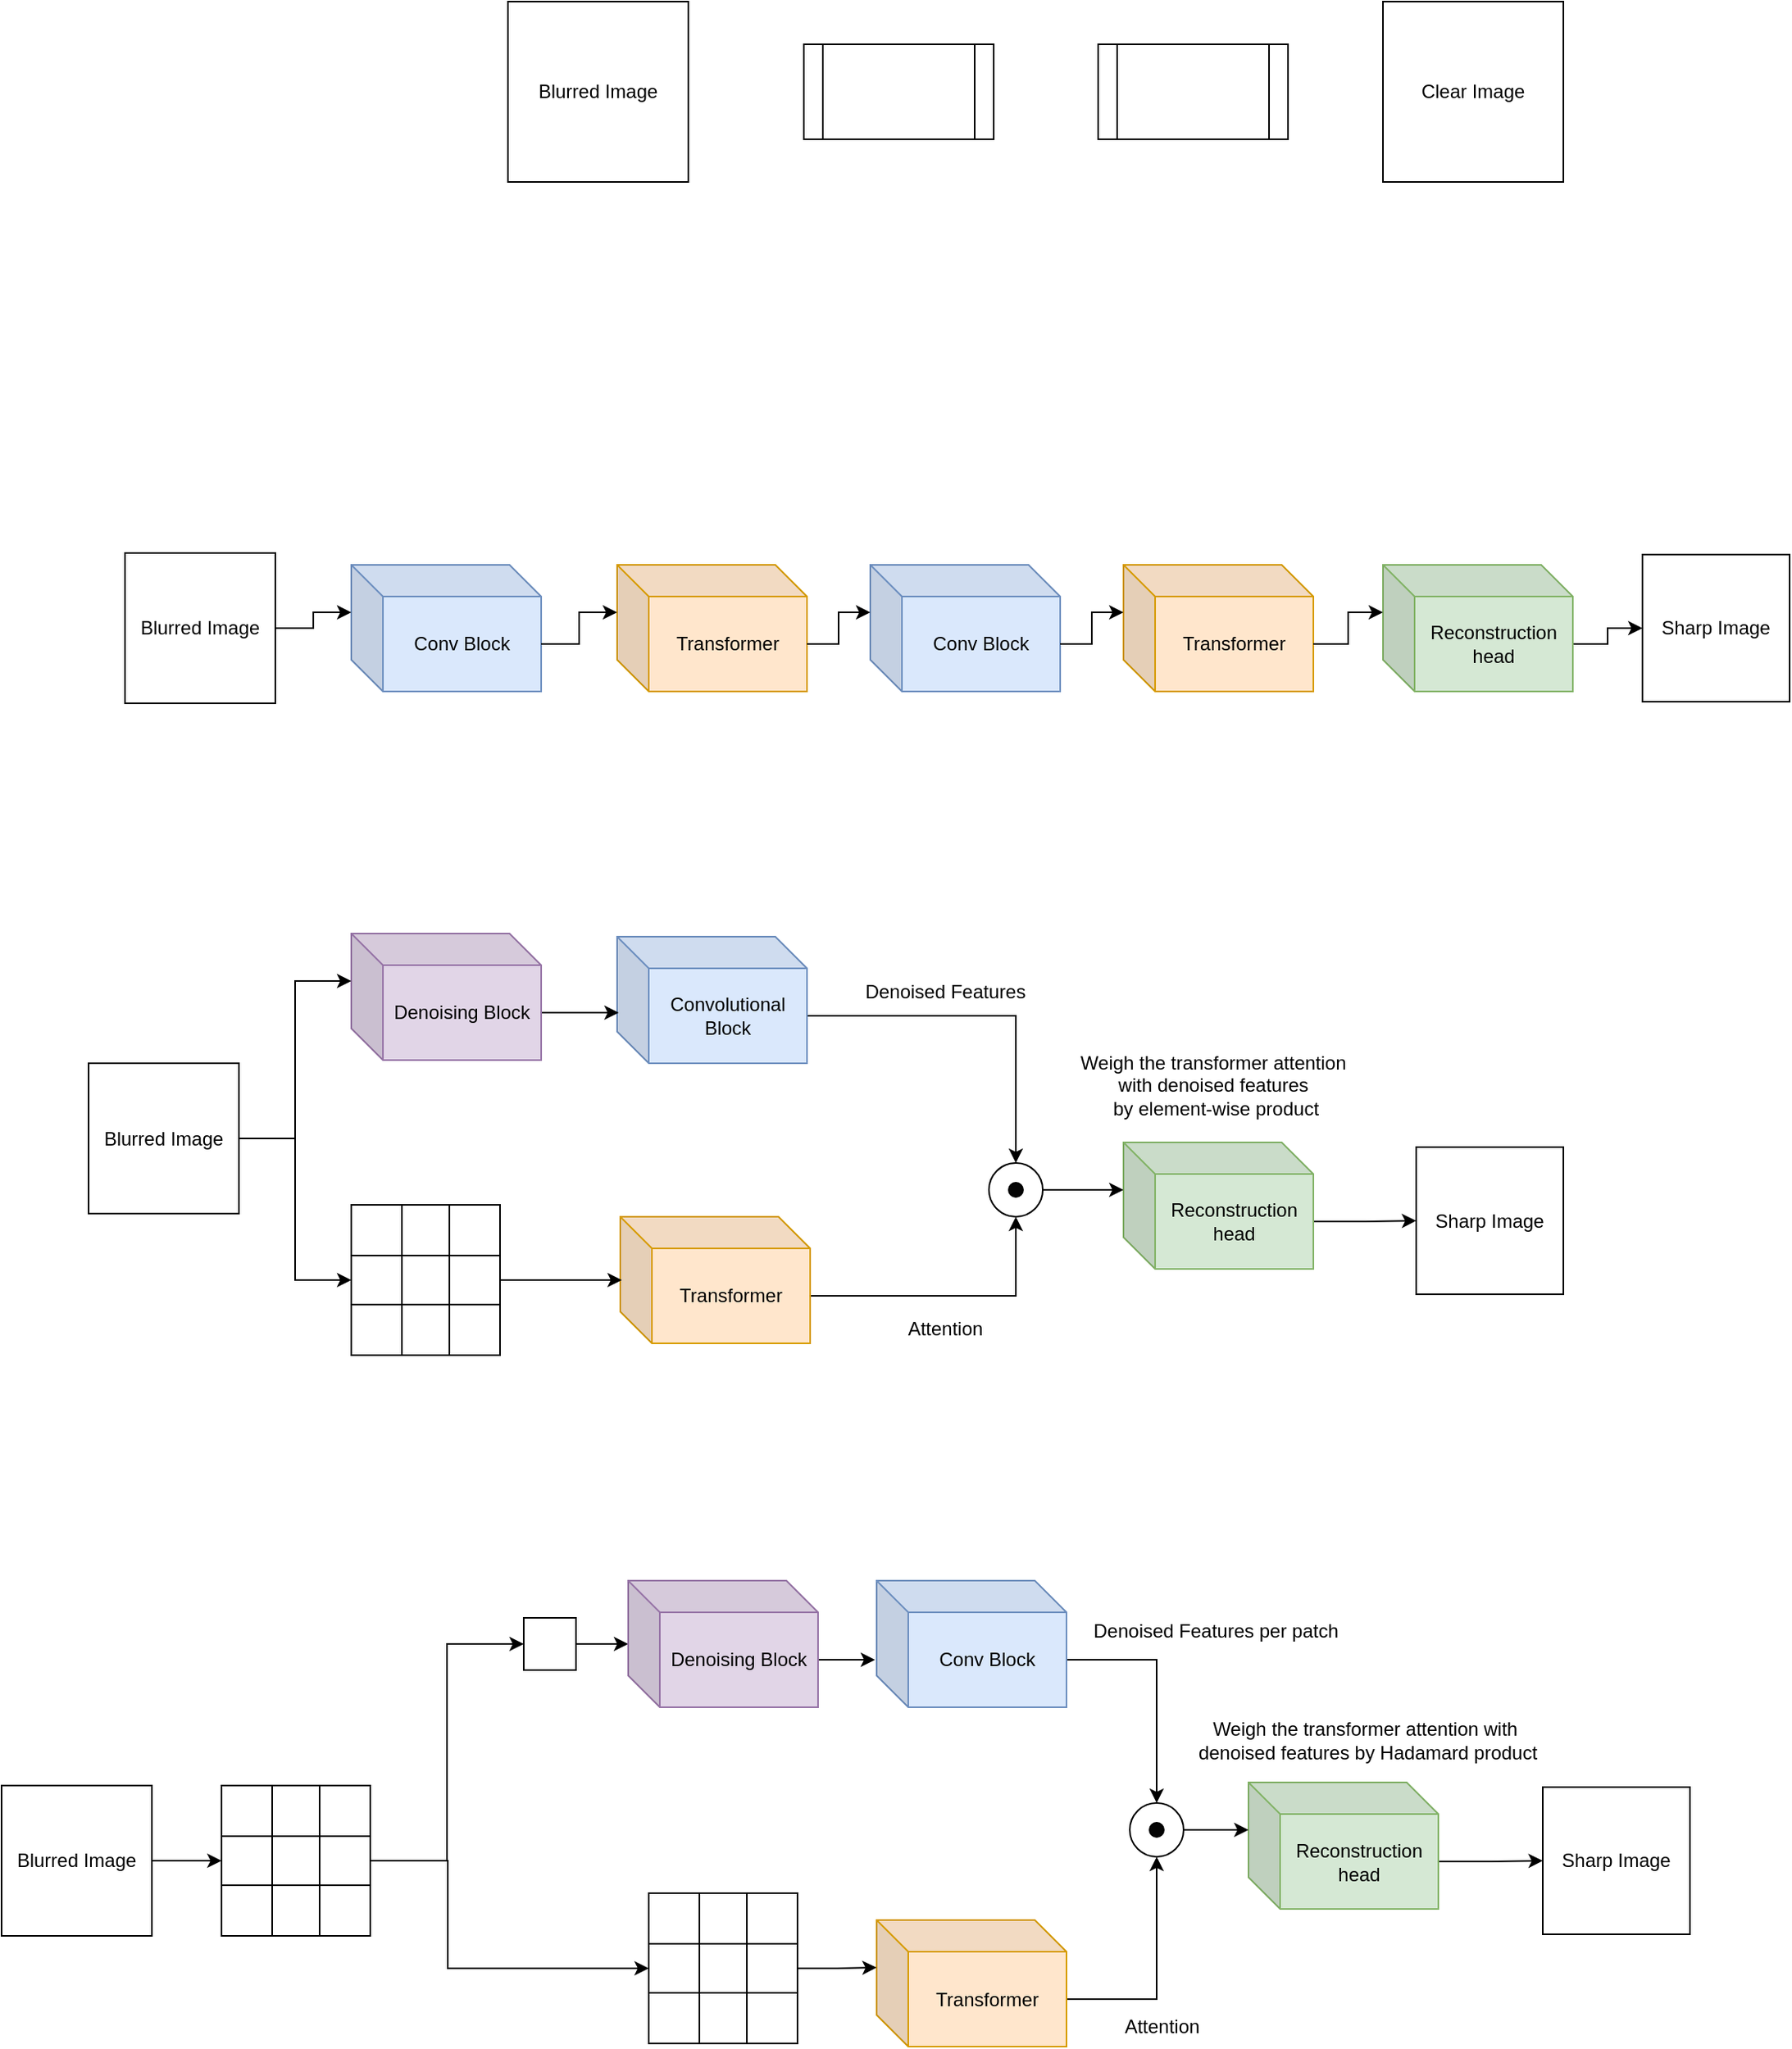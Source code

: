 <mxfile version="27.1.5">
  <diagram id="SKTGASX-p0xNfGmKyVD3" name="Page-1">
    <mxGraphModel dx="1325" dy="995" grid="0" gridSize="10" guides="1" tooltips="1" connect="1" arrows="1" fold="1" page="0" pageScale="1" pageWidth="850" pageHeight="1100" math="0" shadow="0">
      <root>
        <mxCell id="0" />
        <mxCell id="1" parent="0" />
        <mxCell id="C9Wv9Lj0bWjbhupYK3pP-5" value="Blurred Image" style="whiteSpace=wrap;html=1;aspect=fixed;" parent="1" vertex="1">
          <mxGeometry x="-79" y="-22" width="114" height="114" as="geometry" />
        </mxCell>
        <mxCell id="C9Wv9Lj0bWjbhupYK3pP-6" value="" style="shape=process;whiteSpace=wrap;html=1;backgroundOutline=1;" parent="1" vertex="1">
          <mxGeometry x="108" y="5" width="120" height="60" as="geometry" />
        </mxCell>
        <mxCell id="C9Wv9Lj0bWjbhupYK3pP-7" value="" style="shape=process;whiteSpace=wrap;html=1;backgroundOutline=1;" parent="1" vertex="1">
          <mxGeometry x="294" y="5" width="120" height="60" as="geometry" />
        </mxCell>
        <mxCell id="C9Wv9Lj0bWjbhupYK3pP-8" value="Clear Image" style="whiteSpace=wrap;html=1;aspect=fixed;" parent="1" vertex="1">
          <mxGeometry x="474" y="-22" width="114" height="114" as="geometry" />
        </mxCell>
        <mxCell id="aBTPEDjNtRDkKG18MV5n-5" value="Blurred Image" style="whiteSpace=wrap;html=1;aspect=fixed;" vertex="1" parent="1">
          <mxGeometry x="-321" y="326.5" width="95" height="95" as="geometry" />
        </mxCell>
        <mxCell id="aBTPEDjNtRDkKG18MV5n-6" value="Conv Block" style="shape=cube;whiteSpace=wrap;html=1;boundedLbl=1;backgroundOutline=1;darkOpacity=0.05;darkOpacity2=0.1;fillColor=#dae8fc;strokeColor=#6c8ebf;" vertex="1" parent="1">
          <mxGeometry x="-178" y="334" width="120" height="80" as="geometry" />
        </mxCell>
        <mxCell id="aBTPEDjNtRDkKG18MV5n-7" style="edgeStyle=orthogonalEdgeStyle;rounded=0;orthogonalLoop=1;jettySize=auto;html=1;exitX=1;exitY=0.5;exitDx=0;exitDy=0;entryX=0;entryY=0;entryDx=0;entryDy=30;entryPerimeter=0;" edge="1" parent="1" source="aBTPEDjNtRDkKG18MV5n-5" target="aBTPEDjNtRDkKG18MV5n-6">
          <mxGeometry relative="1" as="geometry" />
        </mxCell>
        <mxCell id="aBTPEDjNtRDkKG18MV5n-9" value="Transformer" style="shape=cube;whiteSpace=wrap;html=1;boundedLbl=1;backgroundOutline=1;darkOpacity=0.05;darkOpacity2=0.1;fillColor=#ffe6cc;strokeColor=#d79b00;" vertex="1" parent="1">
          <mxGeometry x="-10" y="334" width="120" height="80" as="geometry" />
        </mxCell>
        <mxCell id="aBTPEDjNtRDkKG18MV5n-10" style="edgeStyle=orthogonalEdgeStyle;rounded=0;orthogonalLoop=1;jettySize=auto;html=1;exitX=0;exitY=0;exitDx=120;exitDy=50;exitPerimeter=0;entryX=0;entryY=0;entryDx=0;entryDy=30;entryPerimeter=0;" edge="1" parent="1" source="aBTPEDjNtRDkKG18MV5n-6" target="aBTPEDjNtRDkKG18MV5n-9">
          <mxGeometry relative="1" as="geometry" />
        </mxCell>
        <mxCell id="aBTPEDjNtRDkKG18MV5n-11" value="Conv Block" style="shape=cube;whiteSpace=wrap;html=1;boundedLbl=1;backgroundOutline=1;darkOpacity=0.05;darkOpacity2=0.1;fillColor=#dae8fc;strokeColor=#6c8ebf;" vertex="1" parent="1">
          <mxGeometry x="150" y="334" width="120" height="80" as="geometry" />
        </mxCell>
        <mxCell id="aBTPEDjNtRDkKG18MV5n-12" value="Transformer" style="shape=cube;whiteSpace=wrap;html=1;boundedLbl=1;backgroundOutline=1;darkOpacity=0.05;darkOpacity2=0.1;fillColor=#ffe6cc;strokeColor=#d79b00;" vertex="1" parent="1">
          <mxGeometry x="310" y="334" width="120" height="80" as="geometry" />
        </mxCell>
        <mxCell id="aBTPEDjNtRDkKG18MV5n-13" style="edgeStyle=orthogonalEdgeStyle;rounded=0;orthogonalLoop=1;jettySize=auto;html=1;exitX=0;exitY=0;exitDx=120;exitDy=50;exitPerimeter=0;entryX=0;entryY=0;entryDx=0;entryDy=30;entryPerimeter=0;" edge="1" parent="1" source="aBTPEDjNtRDkKG18MV5n-9" target="aBTPEDjNtRDkKG18MV5n-11">
          <mxGeometry relative="1" as="geometry" />
        </mxCell>
        <mxCell id="aBTPEDjNtRDkKG18MV5n-14" style="edgeStyle=orthogonalEdgeStyle;rounded=0;orthogonalLoop=1;jettySize=auto;html=1;exitX=0;exitY=0;exitDx=120;exitDy=50;exitPerimeter=0;entryX=0;entryY=0;entryDx=0;entryDy=30;entryPerimeter=0;" edge="1" parent="1" source="aBTPEDjNtRDkKG18MV5n-11" target="aBTPEDjNtRDkKG18MV5n-12">
          <mxGeometry relative="1" as="geometry" />
        </mxCell>
        <mxCell id="aBTPEDjNtRDkKG18MV5n-15" value="Sharp Image" style="whiteSpace=wrap;html=1;aspect=fixed;" vertex="1" parent="1">
          <mxGeometry x="638" y="327.5" width="93" height="93" as="geometry" />
        </mxCell>
        <mxCell id="aBTPEDjNtRDkKG18MV5n-20" style="edgeStyle=orthogonalEdgeStyle;rounded=0;orthogonalLoop=1;jettySize=auto;html=1;exitX=0;exitY=0;exitDx=120;exitDy=50;exitPerimeter=0;entryX=0;entryY=0.5;entryDx=0;entryDy=0;" edge="1" parent="1" source="aBTPEDjNtRDkKG18MV5n-18" target="aBTPEDjNtRDkKG18MV5n-15">
          <mxGeometry relative="1" as="geometry" />
        </mxCell>
        <mxCell id="aBTPEDjNtRDkKG18MV5n-18" value="Reconstruction head" style="shape=cube;whiteSpace=wrap;html=1;boundedLbl=1;backgroundOutline=1;darkOpacity=0.05;darkOpacity2=0.1;fillColor=#d5e8d4;strokeColor=#82b366;" vertex="1" parent="1">
          <mxGeometry x="474" y="334" width="120" height="80" as="geometry" />
        </mxCell>
        <mxCell id="aBTPEDjNtRDkKG18MV5n-19" style="edgeStyle=orthogonalEdgeStyle;rounded=0;orthogonalLoop=1;jettySize=auto;html=1;exitX=0;exitY=0;exitDx=120;exitDy=50;exitPerimeter=0;entryX=0;entryY=0;entryDx=0;entryDy=30;entryPerimeter=0;" edge="1" parent="1" source="aBTPEDjNtRDkKG18MV5n-12" target="aBTPEDjNtRDkKG18MV5n-18">
          <mxGeometry relative="1" as="geometry" />
        </mxCell>
        <mxCell id="aBTPEDjNtRDkKG18MV5n-41" style="edgeStyle=orthogonalEdgeStyle;rounded=0;orthogonalLoop=1;jettySize=auto;html=1;exitX=0;exitY=0;exitDx=120;exitDy=50;exitPerimeter=0;" edge="1" parent="1" source="aBTPEDjNtRDkKG18MV5n-22" target="aBTPEDjNtRDkKG18MV5n-38">
          <mxGeometry relative="1" as="geometry" />
        </mxCell>
        <mxCell id="aBTPEDjNtRDkKG18MV5n-22" value="Convolutional Block" style="shape=cube;whiteSpace=wrap;html=1;boundedLbl=1;backgroundOutline=1;darkOpacity=0.05;darkOpacity2=0.1;fillColor=#dae8fc;strokeColor=#6c8ebf;" vertex="1" parent="1">
          <mxGeometry x="-10" y="569" width="120" height="80" as="geometry" />
        </mxCell>
        <mxCell id="aBTPEDjNtRDkKG18MV5n-44" style="edgeStyle=orthogonalEdgeStyle;rounded=0;orthogonalLoop=1;jettySize=auto;html=1;exitX=0;exitY=0;exitDx=120;exitDy=50;exitPerimeter=0;" edge="1" parent="1" source="aBTPEDjNtRDkKG18MV5n-23">
          <mxGeometry relative="1" as="geometry">
            <mxPoint x="-9" y="617" as="targetPoint" />
          </mxGeometry>
        </mxCell>
        <mxCell id="aBTPEDjNtRDkKG18MV5n-23" value="Denoising Block" style="shape=cube;whiteSpace=wrap;html=1;boundedLbl=1;backgroundOutline=1;darkOpacity=0.05;darkOpacity2=0.1;fillColor=#e1d5e7;strokeColor=#9673a6;" vertex="1" parent="1">
          <mxGeometry x="-178" y="567" width="120" height="80" as="geometry" />
        </mxCell>
        <mxCell id="aBTPEDjNtRDkKG18MV5n-42" style="edgeStyle=orthogonalEdgeStyle;rounded=0;orthogonalLoop=1;jettySize=auto;html=1;exitX=0;exitY=0;exitDx=120;exitDy=50;exitPerimeter=0;entryX=0.5;entryY=1;entryDx=0;entryDy=0;" edge="1" parent="1" source="aBTPEDjNtRDkKG18MV5n-26" target="aBTPEDjNtRDkKG18MV5n-38">
          <mxGeometry relative="1" as="geometry" />
        </mxCell>
        <mxCell id="aBTPEDjNtRDkKG18MV5n-26" value="Transformer" style="shape=cube;whiteSpace=wrap;html=1;boundedLbl=1;backgroundOutline=1;darkOpacity=0.05;darkOpacity2=0.1;fillColor=#ffe6cc;strokeColor=#d79b00;" vertex="1" parent="1">
          <mxGeometry x="-8" y="746" width="120" height="80" as="geometry" />
        </mxCell>
        <mxCell id="aBTPEDjNtRDkKG18MV5n-46" style="edgeStyle=orthogonalEdgeStyle;rounded=0;orthogonalLoop=1;jettySize=auto;html=1;exitX=1;exitY=0.5;exitDx=0;exitDy=0;entryX=0;entryY=0.5;entryDx=0;entryDy=0;" edge="1" parent="1" source="aBTPEDjNtRDkKG18MV5n-27" target="aBTPEDjNtRDkKG18MV5n-85">
          <mxGeometry relative="1" as="geometry">
            <mxPoint x="-178" y="787" as="targetPoint" />
          </mxGeometry>
        </mxCell>
        <mxCell id="aBTPEDjNtRDkKG18MV5n-27" value="Blurred Image" style="whiteSpace=wrap;html=1;aspect=fixed;" vertex="1" parent="1">
          <mxGeometry x="-344" y="649" width="95" height="95" as="geometry" />
        </mxCell>
        <mxCell id="aBTPEDjNtRDkKG18MV5n-38" value="" style="ellipse;whiteSpace=wrap;html=1;aspect=fixed;" vertex="1" parent="1">
          <mxGeometry x="225" y="712" width="34" height="34" as="geometry" />
        </mxCell>
        <mxCell id="aBTPEDjNtRDkKG18MV5n-40" value="" style="ellipse;whiteSpace=wrap;html=1;aspect=fixed;fillColor=light-dark(#050505, #ededed);" vertex="1" parent="1">
          <mxGeometry x="237.5" y="724.5" width="9" height="9" as="geometry" />
        </mxCell>
        <mxCell id="aBTPEDjNtRDkKG18MV5n-45" style="edgeStyle=orthogonalEdgeStyle;rounded=0;orthogonalLoop=1;jettySize=auto;html=1;exitX=1;exitY=0.5;exitDx=0;exitDy=0;entryX=0;entryY=0;entryDx=0;entryDy=30;entryPerimeter=0;" edge="1" parent="1" source="aBTPEDjNtRDkKG18MV5n-27" target="aBTPEDjNtRDkKG18MV5n-23">
          <mxGeometry relative="1" as="geometry" />
        </mxCell>
        <mxCell id="aBTPEDjNtRDkKG18MV5n-51" style="edgeStyle=orthogonalEdgeStyle;rounded=0;orthogonalLoop=1;jettySize=auto;html=1;exitX=0;exitY=0;exitDx=120;exitDy=50;exitPerimeter=0;entryX=0;entryY=0.5;entryDx=0;entryDy=0;" edge="1" parent="1" source="aBTPEDjNtRDkKG18MV5n-47" target="aBTPEDjNtRDkKG18MV5n-50">
          <mxGeometry relative="1" as="geometry" />
        </mxCell>
        <mxCell id="aBTPEDjNtRDkKG18MV5n-47" value="Reconstruction head" style="shape=cube;whiteSpace=wrap;html=1;boundedLbl=1;backgroundOutline=1;darkOpacity=0.05;darkOpacity2=0.1;fillColor=#d5e8d4;strokeColor=#82b366;" vertex="1" parent="1">
          <mxGeometry x="310" y="699" width="120" height="80" as="geometry" />
        </mxCell>
        <mxCell id="aBTPEDjNtRDkKG18MV5n-49" style="edgeStyle=orthogonalEdgeStyle;rounded=0;orthogonalLoop=1;jettySize=auto;html=1;exitX=1;exitY=0.5;exitDx=0;exitDy=0;entryX=0;entryY=0;entryDx=0;entryDy=30;entryPerimeter=0;" edge="1" parent="1" source="aBTPEDjNtRDkKG18MV5n-38" target="aBTPEDjNtRDkKG18MV5n-47">
          <mxGeometry relative="1" as="geometry" />
        </mxCell>
        <mxCell id="aBTPEDjNtRDkKG18MV5n-50" value="Sharp Image" style="whiteSpace=wrap;html=1;aspect=fixed;" vertex="1" parent="1">
          <mxGeometry x="495" y="702" width="93" height="93" as="geometry" />
        </mxCell>
        <mxCell id="aBTPEDjNtRDkKG18MV5n-64" value="Denoised Features" style="text;html=1;align=center;verticalAlign=middle;resizable=0;points=[];autosize=1;strokeColor=none;fillColor=none;" vertex="1" parent="1">
          <mxGeometry x="137" y="591" width="119" height="26" as="geometry" />
        </mxCell>
        <mxCell id="aBTPEDjNtRDkKG18MV5n-65" value="Attention" style="text;html=1;align=center;verticalAlign=middle;resizable=0;points=[];autosize=1;strokeColor=none;fillColor=none;" vertex="1" parent="1">
          <mxGeometry x="164" y="804" width="65" height="26" as="geometry" />
        </mxCell>
        <mxCell id="aBTPEDjNtRDkKG18MV5n-66" value="Weigh the transformer attention&amp;nbsp;&lt;div&gt;with&amp;nbsp;&lt;span style=&quot;background-color: transparent; color: light-dark(rgb(0, 0, 0), rgb(255, 255, 255));&quot;&gt;denoised features&amp;nbsp;&lt;/span&gt;&lt;/div&gt;&lt;div&gt;&lt;span style=&quot;background-color: transparent; color: light-dark(rgb(0, 0, 0), rgb(255, 255, 255));&quot;&gt;by element-wise product&lt;/span&gt;&lt;/div&gt;" style="text;html=1;align=center;verticalAlign=middle;resizable=0;points=[];autosize=1;strokeColor=none;fillColor=none;" vertex="1" parent="1">
          <mxGeometry x="273" y="635" width="189" height="55" as="geometry" />
        </mxCell>
        <mxCell id="aBTPEDjNtRDkKG18MV5n-126" style="edgeStyle=orthogonalEdgeStyle;rounded=0;orthogonalLoop=1;jettySize=auto;html=1;exitX=1;exitY=0.5;exitDx=0;exitDy=0;entryX=0;entryY=0.5;entryDx=0;entryDy=0;" edge="1" parent="1" source="aBTPEDjNtRDkKG18MV5n-68" target="aBTPEDjNtRDkKG18MV5n-99">
          <mxGeometry relative="1" as="geometry" />
        </mxCell>
        <mxCell id="aBTPEDjNtRDkKG18MV5n-68" value="Blurred Image" style="whiteSpace=wrap;html=1;aspect=fixed;" vertex="1" parent="1">
          <mxGeometry x="-399" y="1105.5" width="95" height="95" as="geometry" />
        </mxCell>
        <mxCell id="aBTPEDjNtRDkKG18MV5n-80" value="" style="shape=table;startSize=0;container=1;collapsible=0;childLayout=tableLayout;fontSize=16;" vertex="1" parent="1">
          <mxGeometry x="-178" y="738.5" width="94" height="95" as="geometry" />
        </mxCell>
        <mxCell id="aBTPEDjNtRDkKG18MV5n-81" value="" style="shape=tableRow;horizontal=0;startSize=0;swimlaneHead=0;swimlaneBody=0;strokeColor=inherit;top=0;left=0;bottom=0;right=0;collapsible=0;dropTarget=0;fillColor=none;points=[[0,0.5],[1,0.5]];portConstraint=eastwest;fontSize=16;" vertex="1" parent="aBTPEDjNtRDkKG18MV5n-80">
          <mxGeometry width="94" height="32" as="geometry" />
        </mxCell>
        <mxCell id="aBTPEDjNtRDkKG18MV5n-82" value="" style="shape=partialRectangle;html=1;whiteSpace=wrap;connectable=0;strokeColor=inherit;overflow=hidden;fillColor=none;top=0;left=0;bottom=0;right=0;pointerEvents=1;fontSize=16;" vertex="1" parent="aBTPEDjNtRDkKG18MV5n-81">
          <mxGeometry width="32" height="32" as="geometry">
            <mxRectangle width="32" height="32" as="alternateBounds" />
          </mxGeometry>
        </mxCell>
        <mxCell id="aBTPEDjNtRDkKG18MV5n-83" value="" style="shape=partialRectangle;html=1;whiteSpace=wrap;connectable=0;strokeColor=inherit;overflow=hidden;fillColor=none;top=0;left=0;bottom=0;right=0;pointerEvents=1;fontSize=16;" vertex="1" parent="aBTPEDjNtRDkKG18MV5n-81">
          <mxGeometry x="32" width="30" height="32" as="geometry">
            <mxRectangle width="30" height="32" as="alternateBounds" />
          </mxGeometry>
        </mxCell>
        <mxCell id="aBTPEDjNtRDkKG18MV5n-84" value="" style="shape=partialRectangle;html=1;whiteSpace=wrap;connectable=0;strokeColor=inherit;overflow=hidden;fillColor=none;top=0;left=0;bottom=0;right=0;pointerEvents=1;fontSize=16;" vertex="1" parent="aBTPEDjNtRDkKG18MV5n-81">
          <mxGeometry x="62" width="32" height="32" as="geometry">
            <mxRectangle width="32" height="32" as="alternateBounds" />
          </mxGeometry>
        </mxCell>
        <mxCell id="aBTPEDjNtRDkKG18MV5n-85" value="" style="shape=tableRow;horizontal=0;startSize=0;swimlaneHead=0;swimlaneBody=0;strokeColor=inherit;top=0;left=0;bottom=0;right=0;collapsible=0;dropTarget=0;fillColor=none;points=[[0,0.5],[1,0.5]];portConstraint=eastwest;fontSize=16;" vertex="1" parent="aBTPEDjNtRDkKG18MV5n-80">
          <mxGeometry y="32" width="94" height="31" as="geometry" />
        </mxCell>
        <mxCell id="aBTPEDjNtRDkKG18MV5n-86" value="" style="shape=partialRectangle;html=1;whiteSpace=wrap;connectable=0;strokeColor=inherit;overflow=hidden;fillColor=none;top=0;left=0;bottom=0;right=0;pointerEvents=1;fontSize=16;" vertex="1" parent="aBTPEDjNtRDkKG18MV5n-85">
          <mxGeometry width="32" height="31" as="geometry">
            <mxRectangle width="32" height="31" as="alternateBounds" />
          </mxGeometry>
        </mxCell>
        <mxCell id="aBTPEDjNtRDkKG18MV5n-87" value="" style="shape=partialRectangle;html=1;whiteSpace=wrap;connectable=0;strokeColor=inherit;overflow=hidden;fillColor=none;top=0;left=0;bottom=0;right=0;pointerEvents=1;fontSize=16;" vertex="1" parent="aBTPEDjNtRDkKG18MV5n-85">
          <mxGeometry x="32" width="30" height="31" as="geometry">
            <mxRectangle width="30" height="31" as="alternateBounds" />
          </mxGeometry>
        </mxCell>
        <mxCell id="aBTPEDjNtRDkKG18MV5n-88" value="" style="shape=partialRectangle;html=1;whiteSpace=wrap;connectable=0;strokeColor=inherit;overflow=hidden;fillColor=none;top=0;left=0;bottom=0;right=0;pointerEvents=1;fontSize=16;" vertex="1" parent="aBTPEDjNtRDkKG18MV5n-85">
          <mxGeometry x="62" width="32" height="31" as="geometry">
            <mxRectangle width="32" height="31" as="alternateBounds" />
          </mxGeometry>
        </mxCell>
        <mxCell id="aBTPEDjNtRDkKG18MV5n-89" value="" style="shape=tableRow;horizontal=0;startSize=0;swimlaneHead=0;swimlaneBody=0;strokeColor=inherit;top=0;left=0;bottom=0;right=0;collapsible=0;dropTarget=0;fillColor=none;points=[[0,0.5],[1,0.5]];portConstraint=eastwest;fontSize=16;" vertex="1" parent="aBTPEDjNtRDkKG18MV5n-80">
          <mxGeometry y="63" width="94" height="32" as="geometry" />
        </mxCell>
        <mxCell id="aBTPEDjNtRDkKG18MV5n-90" value="" style="shape=partialRectangle;html=1;whiteSpace=wrap;connectable=0;strokeColor=inherit;overflow=hidden;fillColor=none;top=0;left=0;bottom=0;right=0;pointerEvents=1;fontSize=16;" vertex="1" parent="aBTPEDjNtRDkKG18MV5n-89">
          <mxGeometry width="32" height="32" as="geometry">
            <mxRectangle width="32" height="32" as="alternateBounds" />
          </mxGeometry>
        </mxCell>
        <mxCell id="aBTPEDjNtRDkKG18MV5n-91" value="" style="shape=partialRectangle;html=1;whiteSpace=wrap;connectable=0;strokeColor=inherit;overflow=hidden;fillColor=none;top=0;left=0;bottom=0;right=0;pointerEvents=1;fontSize=16;" vertex="1" parent="aBTPEDjNtRDkKG18MV5n-89">
          <mxGeometry x="32" width="30" height="32" as="geometry">
            <mxRectangle width="30" height="32" as="alternateBounds" />
          </mxGeometry>
        </mxCell>
        <mxCell id="aBTPEDjNtRDkKG18MV5n-92" value="" style="shape=partialRectangle;html=1;whiteSpace=wrap;connectable=0;strokeColor=inherit;overflow=hidden;fillColor=none;top=0;left=0;bottom=0;right=0;pointerEvents=1;fontSize=16;" vertex="1" parent="aBTPEDjNtRDkKG18MV5n-89">
          <mxGeometry x="62" width="32" height="32" as="geometry">
            <mxRectangle width="32" height="32" as="alternateBounds" />
          </mxGeometry>
        </mxCell>
        <mxCell id="aBTPEDjNtRDkKG18MV5n-93" style="edgeStyle=orthogonalEdgeStyle;rounded=0;orthogonalLoop=1;jettySize=auto;html=1;exitX=1;exitY=0.5;exitDx=0;exitDy=0;entryX=0.008;entryY=0.5;entryDx=0;entryDy=0;entryPerimeter=0;" edge="1" parent="1" source="aBTPEDjNtRDkKG18MV5n-85" target="aBTPEDjNtRDkKG18MV5n-26">
          <mxGeometry relative="1" as="geometry" />
        </mxCell>
        <mxCell id="aBTPEDjNtRDkKG18MV5n-94" value="" style="shape=table;startSize=0;container=1;collapsible=0;childLayout=tableLayout;fontSize=16;" vertex="1" parent="1">
          <mxGeometry x="-260" y="1105.5" width="94" height="95" as="geometry" />
        </mxCell>
        <mxCell id="aBTPEDjNtRDkKG18MV5n-95" value="" style="shape=tableRow;horizontal=0;startSize=0;swimlaneHead=0;swimlaneBody=0;strokeColor=inherit;top=0;left=0;bottom=0;right=0;collapsible=0;dropTarget=0;fillColor=none;points=[[0,0.5],[1,0.5]];portConstraint=eastwest;fontSize=16;" vertex="1" parent="aBTPEDjNtRDkKG18MV5n-94">
          <mxGeometry width="94" height="32" as="geometry" />
        </mxCell>
        <mxCell id="aBTPEDjNtRDkKG18MV5n-96" value="" style="shape=partialRectangle;html=1;whiteSpace=wrap;connectable=0;strokeColor=inherit;overflow=hidden;fillColor=none;top=0;left=0;bottom=0;right=0;pointerEvents=1;fontSize=16;" vertex="1" parent="aBTPEDjNtRDkKG18MV5n-95">
          <mxGeometry width="32" height="32" as="geometry">
            <mxRectangle width="32" height="32" as="alternateBounds" />
          </mxGeometry>
        </mxCell>
        <mxCell id="aBTPEDjNtRDkKG18MV5n-97" value="" style="shape=partialRectangle;html=1;whiteSpace=wrap;connectable=0;strokeColor=inherit;overflow=hidden;fillColor=none;top=0;left=0;bottom=0;right=0;pointerEvents=1;fontSize=16;" vertex="1" parent="aBTPEDjNtRDkKG18MV5n-95">
          <mxGeometry x="32" width="30" height="32" as="geometry">
            <mxRectangle width="30" height="32" as="alternateBounds" />
          </mxGeometry>
        </mxCell>
        <mxCell id="aBTPEDjNtRDkKG18MV5n-98" value="" style="shape=partialRectangle;html=1;whiteSpace=wrap;connectable=0;strokeColor=inherit;overflow=hidden;fillColor=none;top=0;left=0;bottom=0;right=0;pointerEvents=1;fontSize=16;" vertex="1" parent="aBTPEDjNtRDkKG18MV5n-95">
          <mxGeometry x="62" width="32" height="32" as="geometry">
            <mxRectangle width="32" height="32" as="alternateBounds" />
          </mxGeometry>
        </mxCell>
        <mxCell id="aBTPEDjNtRDkKG18MV5n-99" value="" style="shape=tableRow;horizontal=0;startSize=0;swimlaneHead=0;swimlaneBody=0;strokeColor=inherit;top=0;left=0;bottom=0;right=0;collapsible=0;dropTarget=0;fillColor=none;points=[[0,0.5],[1,0.5]];portConstraint=eastwest;fontSize=16;" vertex="1" parent="aBTPEDjNtRDkKG18MV5n-94">
          <mxGeometry y="32" width="94" height="31" as="geometry" />
        </mxCell>
        <mxCell id="aBTPEDjNtRDkKG18MV5n-100" value="" style="shape=partialRectangle;html=1;whiteSpace=wrap;connectable=0;strokeColor=inherit;overflow=hidden;fillColor=none;top=0;left=0;bottom=0;right=0;pointerEvents=1;fontSize=16;" vertex="1" parent="aBTPEDjNtRDkKG18MV5n-99">
          <mxGeometry width="32" height="31" as="geometry">
            <mxRectangle width="32" height="31" as="alternateBounds" />
          </mxGeometry>
        </mxCell>
        <mxCell id="aBTPEDjNtRDkKG18MV5n-101" value="" style="shape=partialRectangle;html=1;whiteSpace=wrap;connectable=0;strokeColor=inherit;overflow=hidden;fillColor=none;top=0;left=0;bottom=0;right=0;pointerEvents=1;fontSize=16;" vertex="1" parent="aBTPEDjNtRDkKG18MV5n-99">
          <mxGeometry x="32" width="30" height="31" as="geometry">
            <mxRectangle width="30" height="31" as="alternateBounds" />
          </mxGeometry>
        </mxCell>
        <mxCell id="aBTPEDjNtRDkKG18MV5n-102" value="" style="shape=partialRectangle;html=1;whiteSpace=wrap;connectable=0;strokeColor=inherit;overflow=hidden;fillColor=none;top=0;left=0;bottom=0;right=0;pointerEvents=1;fontSize=16;" vertex="1" parent="aBTPEDjNtRDkKG18MV5n-99">
          <mxGeometry x="62" width="32" height="31" as="geometry">
            <mxRectangle width="32" height="31" as="alternateBounds" />
          </mxGeometry>
        </mxCell>
        <mxCell id="aBTPEDjNtRDkKG18MV5n-103" value="" style="shape=tableRow;horizontal=0;startSize=0;swimlaneHead=0;swimlaneBody=0;strokeColor=inherit;top=0;left=0;bottom=0;right=0;collapsible=0;dropTarget=0;fillColor=none;points=[[0,0.5],[1,0.5]];portConstraint=eastwest;fontSize=16;" vertex="1" parent="aBTPEDjNtRDkKG18MV5n-94">
          <mxGeometry y="63" width="94" height="32" as="geometry" />
        </mxCell>
        <mxCell id="aBTPEDjNtRDkKG18MV5n-104" value="" style="shape=partialRectangle;html=1;whiteSpace=wrap;connectable=0;strokeColor=inherit;overflow=hidden;fillColor=none;top=0;left=0;bottom=0;right=0;pointerEvents=1;fontSize=16;" vertex="1" parent="aBTPEDjNtRDkKG18MV5n-103">
          <mxGeometry width="32" height="32" as="geometry">
            <mxRectangle width="32" height="32" as="alternateBounds" />
          </mxGeometry>
        </mxCell>
        <mxCell id="aBTPEDjNtRDkKG18MV5n-105" value="" style="shape=partialRectangle;html=1;whiteSpace=wrap;connectable=0;strokeColor=inherit;overflow=hidden;fillColor=none;top=0;left=0;bottom=0;right=0;pointerEvents=1;fontSize=16;" vertex="1" parent="aBTPEDjNtRDkKG18MV5n-103">
          <mxGeometry x="32" width="30" height="32" as="geometry">
            <mxRectangle width="30" height="32" as="alternateBounds" />
          </mxGeometry>
        </mxCell>
        <mxCell id="aBTPEDjNtRDkKG18MV5n-106" value="" style="shape=partialRectangle;html=1;whiteSpace=wrap;connectable=0;strokeColor=inherit;overflow=hidden;fillColor=none;top=0;left=0;bottom=0;right=0;pointerEvents=1;fontSize=16;" vertex="1" parent="aBTPEDjNtRDkKG18MV5n-103">
          <mxGeometry x="62" width="32" height="32" as="geometry">
            <mxRectangle width="32" height="32" as="alternateBounds" />
          </mxGeometry>
        </mxCell>
        <mxCell id="aBTPEDjNtRDkKG18MV5n-130" style="edgeStyle=orthogonalEdgeStyle;rounded=0;orthogonalLoop=1;jettySize=auto;html=1;exitX=1;exitY=0.5;exitDx=0;exitDy=0;" edge="1" parent="1" source="aBTPEDjNtRDkKG18MV5n-107" target="aBTPEDjNtRDkKG18MV5n-108">
          <mxGeometry relative="1" as="geometry" />
        </mxCell>
        <mxCell id="aBTPEDjNtRDkKG18MV5n-107" value="" style="whiteSpace=wrap;html=1;aspect=fixed;" vertex="1" parent="1">
          <mxGeometry x="-69" y="999.5" width="33" height="33" as="geometry" />
        </mxCell>
        <mxCell id="aBTPEDjNtRDkKG18MV5n-131" style="edgeStyle=orthogonalEdgeStyle;rounded=0;orthogonalLoop=1;jettySize=auto;html=1;exitX=0;exitY=0;exitDx=120;exitDy=50;exitPerimeter=0;" edge="1" parent="1" source="aBTPEDjNtRDkKG18MV5n-108">
          <mxGeometry relative="1" as="geometry">
            <mxPoint x="153" y="1026.5" as="targetPoint" />
          </mxGeometry>
        </mxCell>
        <mxCell id="aBTPEDjNtRDkKG18MV5n-108" value="Denoising Block" style="shape=cube;whiteSpace=wrap;html=1;boundedLbl=1;backgroundOutline=1;darkOpacity=0.05;darkOpacity2=0.1;fillColor=#e1d5e7;strokeColor=#9673a6;" vertex="1" parent="1">
          <mxGeometry x="-3" y="976" width="120" height="80" as="geometry" />
        </mxCell>
        <mxCell id="aBTPEDjNtRDkKG18MV5n-135" style="edgeStyle=orthogonalEdgeStyle;rounded=0;orthogonalLoop=1;jettySize=auto;html=1;exitX=0;exitY=0;exitDx=120;exitDy=50;exitPerimeter=0;entryX=0.5;entryY=0;entryDx=0;entryDy=0;" edge="1" parent="1" source="aBTPEDjNtRDkKG18MV5n-109" target="aBTPEDjNtRDkKG18MV5n-133">
          <mxGeometry relative="1" as="geometry" />
        </mxCell>
        <mxCell id="aBTPEDjNtRDkKG18MV5n-109" value="Conv Block" style="shape=cube;whiteSpace=wrap;html=1;boundedLbl=1;backgroundOutline=1;darkOpacity=0.05;darkOpacity2=0.1;fillColor=#dae8fc;strokeColor=#6c8ebf;" vertex="1" parent="1">
          <mxGeometry x="154" y="976" width="120" height="80" as="geometry" />
        </mxCell>
        <mxCell id="aBTPEDjNtRDkKG18MV5n-110" value="" style="shape=table;startSize=0;container=1;collapsible=0;childLayout=tableLayout;fontSize=16;" vertex="1" parent="1">
          <mxGeometry x="10" y="1173.5" width="94" height="95" as="geometry" />
        </mxCell>
        <mxCell id="aBTPEDjNtRDkKG18MV5n-111" value="" style="shape=tableRow;horizontal=0;startSize=0;swimlaneHead=0;swimlaneBody=0;strokeColor=inherit;top=0;left=0;bottom=0;right=0;collapsible=0;dropTarget=0;fillColor=none;points=[[0,0.5],[1,0.5]];portConstraint=eastwest;fontSize=16;" vertex="1" parent="aBTPEDjNtRDkKG18MV5n-110">
          <mxGeometry width="94" height="32" as="geometry" />
        </mxCell>
        <mxCell id="aBTPEDjNtRDkKG18MV5n-112" value="" style="shape=partialRectangle;html=1;whiteSpace=wrap;connectable=0;strokeColor=inherit;overflow=hidden;fillColor=none;top=0;left=0;bottom=0;right=0;pointerEvents=1;fontSize=16;" vertex="1" parent="aBTPEDjNtRDkKG18MV5n-111">
          <mxGeometry width="32" height="32" as="geometry">
            <mxRectangle width="32" height="32" as="alternateBounds" />
          </mxGeometry>
        </mxCell>
        <mxCell id="aBTPEDjNtRDkKG18MV5n-113" value="" style="shape=partialRectangle;html=1;whiteSpace=wrap;connectable=0;strokeColor=inherit;overflow=hidden;fillColor=none;top=0;left=0;bottom=0;right=0;pointerEvents=1;fontSize=16;" vertex="1" parent="aBTPEDjNtRDkKG18MV5n-111">
          <mxGeometry x="32" width="30" height="32" as="geometry">
            <mxRectangle width="30" height="32" as="alternateBounds" />
          </mxGeometry>
        </mxCell>
        <mxCell id="aBTPEDjNtRDkKG18MV5n-114" value="" style="shape=partialRectangle;html=1;whiteSpace=wrap;connectable=0;strokeColor=inherit;overflow=hidden;fillColor=none;top=0;left=0;bottom=0;right=0;pointerEvents=1;fontSize=16;" vertex="1" parent="aBTPEDjNtRDkKG18MV5n-111">
          <mxGeometry x="62" width="32" height="32" as="geometry">
            <mxRectangle width="32" height="32" as="alternateBounds" />
          </mxGeometry>
        </mxCell>
        <mxCell id="aBTPEDjNtRDkKG18MV5n-115" value="" style="shape=tableRow;horizontal=0;startSize=0;swimlaneHead=0;swimlaneBody=0;strokeColor=inherit;top=0;left=0;bottom=0;right=0;collapsible=0;dropTarget=0;fillColor=none;points=[[0,0.5],[1,0.5]];portConstraint=eastwest;fontSize=16;" vertex="1" parent="aBTPEDjNtRDkKG18MV5n-110">
          <mxGeometry y="32" width="94" height="31" as="geometry" />
        </mxCell>
        <mxCell id="aBTPEDjNtRDkKG18MV5n-116" value="" style="shape=partialRectangle;html=1;whiteSpace=wrap;connectable=0;strokeColor=inherit;overflow=hidden;fillColor=none;top=0;left=0;bottom=0;right=0;pointerEvents=1;fontSize=16;" vertex="1" parent="aBTPEDjNtRDkKG18MV5n-115">
          <mxGeometry width="32" height="31" as="geometry">
            <mxRectangle width="32" height="31" as="alternateBounds" />
          </mxGeometry>
        </mxCell>
        <mxCell id="aBTPEDjNtRDkKG18MV5n-117" value="" style="shape=partialRectangle;html=1;whiteSpace=wrap;connectable=0;strokeColor=inherit;overflow=hidden;fillColor=none;top=0;left=0;bottom=0;right=0;pointerEvents=1;fontSize=16;" vertex="1" parent="aBTPEDjNtRDkKG18MV5n-115">
          <mxGeometry x="32" width="30" height="31" as="geometry">
            <mxRectangle width="30" height="31" as="alternateBounds" />
          </mxGeometry>
        </mxCell>
        <mxCell id="aBTPEDjNtRDkKG18MV5n-118" value="" style="shape=partialRectangle;html=1;whiteSpace=wrap;connectable=0;strokeColor=inherit;overflow=hidden;fillColor=none;top=0;left=0;bottom=0;right=0;pointerEvents=1;fontSize=16;" vertex="1" parent="aBTPEDjNtRDkKG18MV5n-115">
          <mxGeometry x="62" width="32" height="31" as="geometry">
            <mxRectangle width="32" height="31" as="alternateBounds" />
          </mxGeometry>
        </mxCell>
        <mxCell id="aBTPEDjNtRDkKG18MV5n-119" value="" style="shape=tableRow;horizontal=0;startSize=0;swimlaneHead=0;swimlaneBody=0;strokeColor=inherit;top=0;left=0;bottom=0;right=0;collapsible=0;dropTarget=0;fillColor=none;points=[[0,0.5],[1,0.5]];portConstraint=eastwest;fontSize=16;" vertex="1" parent="aBTPEDjNtRDkKG18MV5n-110">
          <mxGeometry y="63" width="94" height="32" as="geometry" />
        </mxCell>
        <mxCell id="aBTPEDjNtRDkKG18MV5n-120" value="" style="shape=partialRectangle;html=1;whiteSpace=wrap;connectable=0;strokeColor=inherit;overflow=hidden;fillColor=none;top=0;left=0;bottom=0;right=0;pointerEvents=1;fontSize=16;" vertex="1" parent="aBTPEDjNtRDkKG18MV5n-119">
          <mxGeometry width="32" height="32" as="geometry">
            <mxRectangle width="32" height="32" as="alternateBounds" />
          </mxGeometry>
        </mxCell>
        <mxCell id="aBTPEDjNtRDkKG18MV5n-121" value="" style="shape=partialRectangle;html=1;whiteSpace=wrap;connectable=0;strokeColor=inherit;overflow=hidden;fillColor=none;top=0;left=0;bottom=0;right=0;pointerEvents=1;fontSize=16;" vertex="1" parent="aBTPEDjNtRDkKG18MV5n-119">
          <mxGeometry x="32" width="30" height="32" as="geometry">
            <mxRectangle width="30" height="32" as="alternateBounds" />
          </mxGeometry>
        </mxCell>
        <mxCell id="aBTPEDjNtRDkKG18MV5n-122" value="" style="shape=partialRectangle;html=1;whiteSpace=wrap;connectable=0;strokeColor=inherit;overflow=hidden;fillColor=none;top=0;left=0;bottom=0;right=0;pointerEvents=1;fontSize=16;" vertex="1" parent="aBTPEDjNtRDkKG18MV5n-119">
          <mxGeometry x="62" width="32" height="32" as="geometry">
            <mxRectangle width="32" height="32" as="alternateBounds" />
          </mxGeometry>
        </mxCell>
        <mxCell id="aBTPEDjNtRDkKG18MV5n-136" style="edgeStyle=orthogonalEdgeStyle;rounded=0;orthogonalLoop=1;jettySize=auto;html=1;exitX=0;exitY=0;exitDx=120;exitDy=50;exitPerimeter=0;entryX=0.5;entryY=1;entryDx=0;entryDy=0;" edge="1" parent="1" source="aBTPEDjNtRDkKG18MV5n-123" target="aBTPEDjNtRDkKG18MV5n-133">
          <mxGeometry relative="1" as="geometry" />
        </mxCell>
        <mxCell id="aBTPEDjNtRDkKG18MV5n-123" value="Transformer" style="shape=cube;whiteSpace=wrap;html=1;boundedLbl=1;backgroundOutline=1;darkOpacity=0.05;darkOpacity2=0.1;fillColor=#ffe6cc;strokeColor=#d79b00;" vertex="1" parent="1">
          <mxGeometry x="154" y="1190.5" width="120" height="80" as="geometry" />
        </mxCell>
        <mxCell id="aBTPEDjNtRDkKG18MV5n-138" style="edgeStyle=orthogonalEdgeStyle;rounded=0;orthogonalLoop=1;jettySize=auto;html=1;exitX=0;exitY=0;exitDx=120;exitDy=50;exitPerimeter=0;entryX=0;entryY=0.5;entryDx=0;entryDy=0;" edge="1" parent="1" source="aBTPEDjNtRDkKG18MV5n-124" target="aBTPEDjNtRDkKG18MV5n-125">
          <mxGeometry relative="1" as="geometry" />
        </mxCell>
        <mxCell id="aBTPEDjNtRDkKG18MV5n-124" value="Reconstruction head" style="shape=cube;whiteSpace=wrap;html=1;boundedLbl=1;backgroundOutline=1;darkOpacity=0.05;darkOpacity2=0.1;fillColor=#d5e8d4;strokeColor=#82b366;" vertex="1" parent="1">
          <mxGeometry x="389" y="1103.5" width="120" height="80" as="geometry" />
        </mxCell>
        <mxCell id="aBTPEDjNtRDkKG18MV5n-125" value="Sharp Image" style="whiteSpace=wrap;html=1;aspect=fixed;" vertex="1" parent="1">
          <mxGeometry x="575" y="1106.5" width="93" height="93" as="geometry" />
        </mxCell>
        <mxCell id="aBTPEDjNtRDkKG18MV5n-128" style="edgeStyle=orthogonalEdgeStyle;rounded=0;orthogonalLoop=1;jettySize=auto;html=1;exitX=1;exitY=0.5;exitDx=0;exitDy=0;entryX=0;entryY=0.5;entryDx=0;entryDy=0;" edge="1" parent="1" source="aBTPEDjNtRDkKG18MV5n-99" target="aBTPEDjNtRDkKG18MV5n-107">
          <mxGeometry relative="1" as="geometry" />
        </mxCell>
        <mxCell id="aBTPEDjNtRDkKG18MV5n-129" style="edgeStyle=orthogonalEdgeStyle;rounded=0;orthogonalLoop=1;jettySize=auto;html=1;exitX=1;exitY=0.5;exitDx=0;exitDy=0;entryX=0;entryY=0.5;entryDx=0;entryDy=0;" edge="1" parent="1" source="aBTPEDjNtRDkKG18MV5n-99" target="aBTPEDjNtRDkKG18MV5n-115">
          <mxGeometry relative="1" as="geometry">
            <Array as="points">
              <mxPoint x="-117" y="1153.5" />
              <mxPoint x="-117" y="1221.5" />
            </Array>
          </mxGeometry>
        </mxCell>
        <mxCell id="aBTPEDjNtRDkKG18MV5n-132" style="edgeStyle=orthogonalEdgeStyle;rounded=0;orthogonalLoop=1;jettySize=auto;html=1;exitX=1;exitY=0.5;exitDx=0;exitDy=0;entryX=0;entryY=0;entryDx=0;entryDy=30;entryPerimeter=0;" edge="1" parent="1" source="aBTPEDjNtRDkKG18MV5n-115" target="aBTPEDjNtRDkKG18MV5n-123">
          <mxGeometry relative="1" as="geometry" />
        </mxCell>
        <mxCell id="aBTPEDjNtRDkKG18MV5n-133" value="" style="ellipse;whiteSpace=wrap;html=1;aspect=fixed;" vertex="1" parent="1">
          <mxGeometry x="314" y="1116.5" width="34" height="34" as="geometry" />
        </mxCell>
        <mxCell id="aBTPEDjNtRDkKG18MV5n-134" value="" style="ellipse;whiteSpace=wrap;html=1;aspect=fixed;fillColor=light-dark(#050505, #ededed);" vertex="1" parent="1">
          <mxGeometry x="326.5" y="1129" width="9" height="9" as="geometry" />
        </mxCell>
        <mxCell id="aBTPEDjNtRDkKG18MV5n-137" style="edgeStyle=orthogonalEdgeStyle;rounded=0;orthogonalLoop=1;jettySize=auto;html=1;exitX=1;exitY=0.5;exitDx=0;exitDy=0;entryX=0;entryY=0;entryDx=0;entryDy=30;entryPerimeter=0;" edge="1" parent="1" source="aBTPEDjNtRDkKG18MV5n-133" target="aBTPEDjNtRDkKG18MV5n-124">
          <mxGeometry relative="1" as="geometry" />
        </mxCell>
        <mxCell id="aBTPEDjNtRDkKG18MV5n-139" value="Denoised Features per patch" style="text;html=1;align=center;verticalAlign=middle;resizable=0;points=[];autosize=1;strokeColor=none;fillColor=none;" vertex="1" parent="1">
          <mxGeometry x="281" y="995" width="173" height="26" as="geometry" />
        </mxCell>
        <mxCell id="aBTPEDjNtRDkKG18MV5n-140" value="Attention" style="text;html=1;align=center;verticalAlign=middle;resizable=0;points=[];autosize=1;strokeColor=none;fillColor=none;" vertex="1" parent="1">
          <mxGeometry x="301" y="1244.5" width="65" height="26" as="geometry" />
        </mxCell>
        <mxCell id="aBTPEDjNtRDkKG18MV5n-141" value="Weigh the transformer attention with&amp;nbsp;&lt;div&gt;denoised features by Hadamard product&lt;/div&gt;" style="text;html=1;align=center;verticalAlign=middle;resizable=0;points=[];autosize=1;strokeColor=none;fillColor=none;" vertex="1" parent="1">
          <mxGeometry x="348" y="1056" width="232" height="41" as="geometry" />
        </mxCell>
      </root>
    </mxGraphModel>
  </diagram>
</mxfile>
